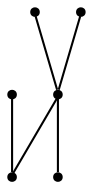 graph {
  node [shape=point,comment="{\"directed\":false,\"doi\":\"10.1007/3-540-44541-2_22\",\"figure\":\"7 (1)\"}"]

  v0 [pos="1673.249975840251,425.8333841959636"]
  v1 [pos="1508.2500139872234,545.5834070841472"]
  v2 [pos="1643.2500203450522,545.5834070841472"]
  v3 [pos="1583.2500139872234,545.5834070841472"]
  v4 [pos="1485.7499758402507,425.8333841959636"]
  v5 [pos="1463.2499694824219,545.5834070841472"]

  v0 -- v1 [id="-1",pos="1673.249975840251,425.8333841959636 1508.2500139872234,545.5834070841472 1508.2500139872234,545.5834070841472 1508.2500139872234,545.5834070841472"]
  v5 -- v4 [id="-4",pos="1463.2499694824219,545.5834070841472 1485.7499758402507,425.8333841959636 1485.7499758402507,425.8333841959636 1485.7499758402507,425.8333841959636"]
  v4 -- v2 [id="-5",pos="1485.7499758402507,425.8333841959636 1643.2500203450522,545.5834070841472 1643.2500203450522,545.5834070841472 1643.2500203450522,545.5834070841472"]
  v4 -- v1 [id="-6",pos="1485.7499758402507,425.8333841959636 1508.2500139872234,545.5834070841472 1508.2500139872234,545.5834070841472 1508.2500139872234,545.5834070841472"]
  v3 -- v4 [id="-11",pos="1583.2500139872234,545.5834070841472 1485.7499758402507,425.8333841959636 1485.7499758402507,425.8333841959636 1485.7499758402507,425.8333841959636"]
}